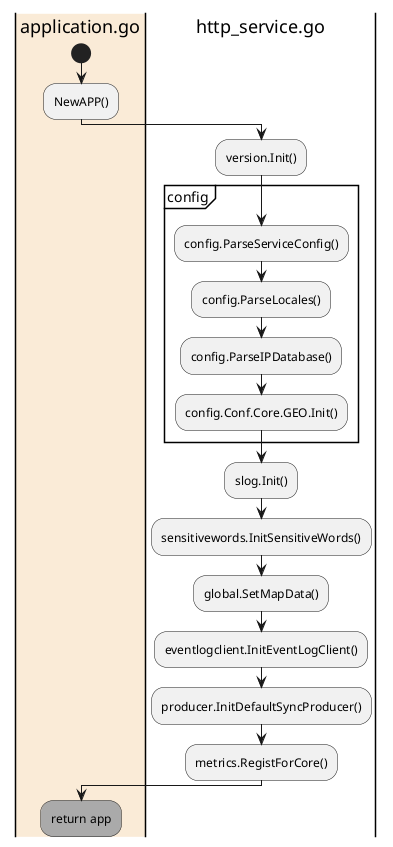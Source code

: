 @startuml
|#AntiqueWhite|application.go|
start
:NewAPP();

|http_service.go|
:version.Init();

partition config {
    :config.ParseServiceConfig();
    :config.ParseLocales();
    :config.ParseIPDatabase();
    :config.Conf.Core.GEO.Init();
}

:slog.Init();
:sensitivewords.InitSensitiveWords();
:global.SetMapData();
:eventlogclient.InitEventLogClient();
:producer.InitDefaultSyncProducer();
:metrics.RegistForCore();

|#AntiqueWhite|application.go|
#AAAAAA:return app;

@enduml